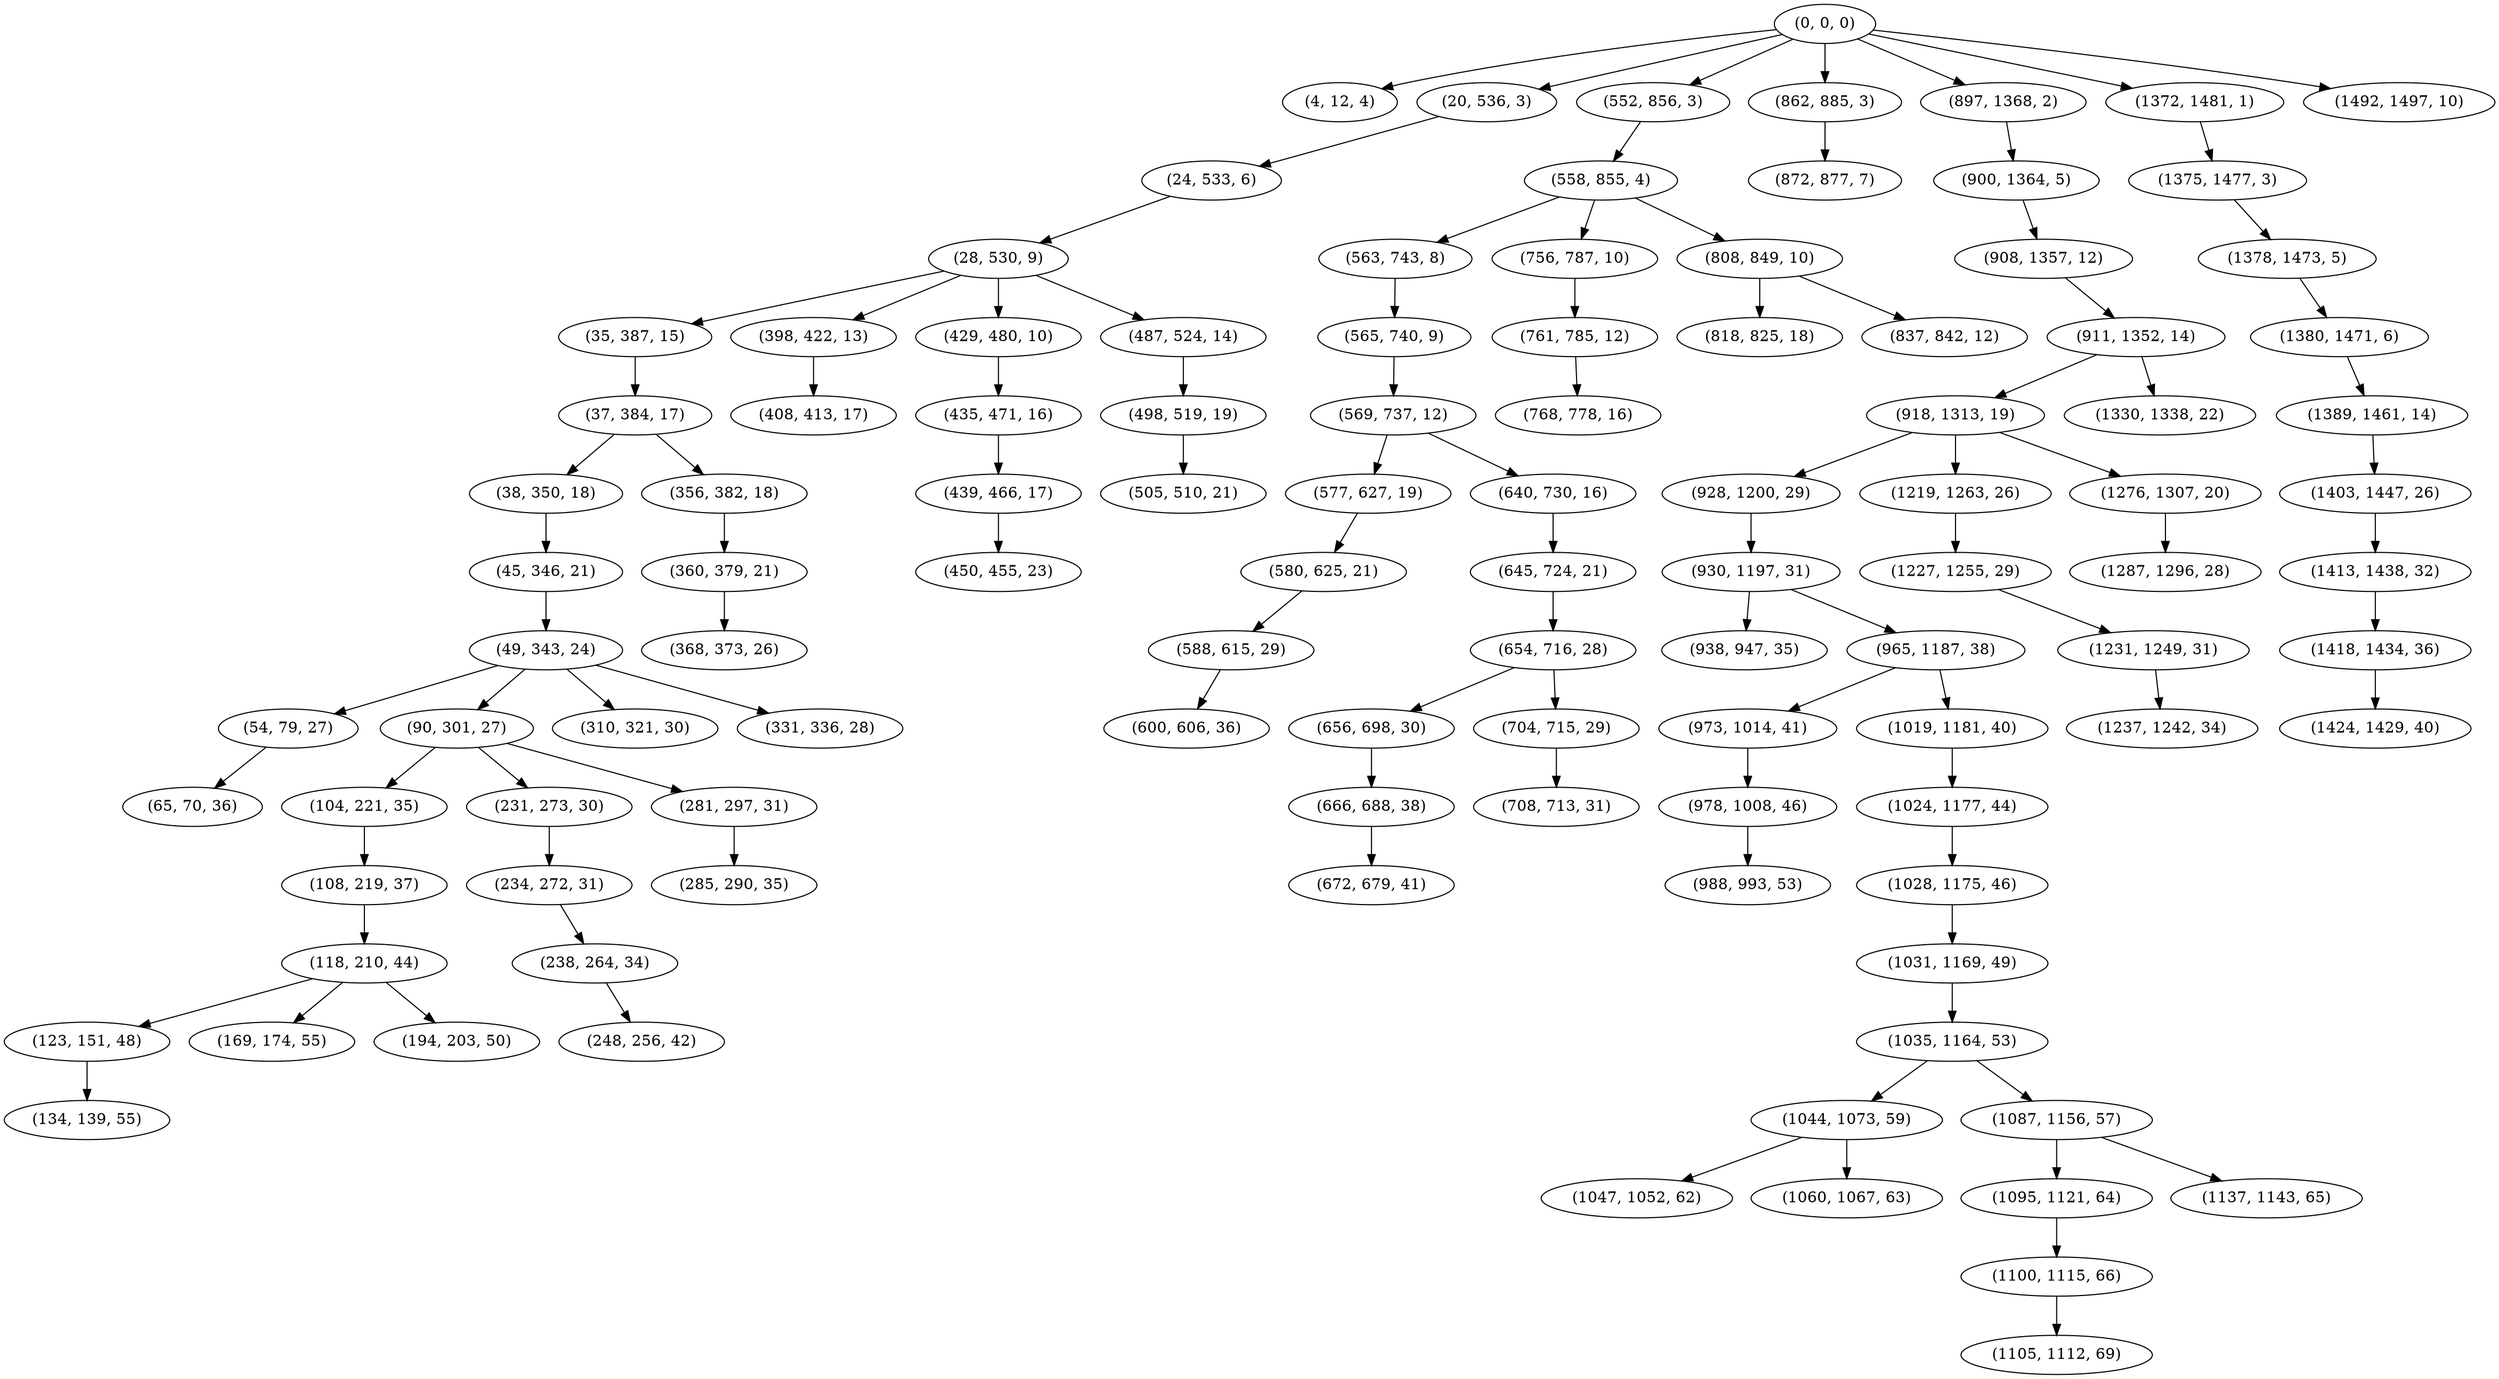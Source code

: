 digraph tree {
    "(0, 0, 0)";
    "(4, 12, 4)";
    "(20, 536, 3)";
    "(24, 533, 6)";
    "(28, 530, 9)";
    "(35, 387, 15)";
    "(37, 384, 17)";
    "(38, 350, 18)";
    "(45, 346, 21)";
    "(49, 343, 24)";
    "(54, 79, 27)";
    "(65, 70, 36)";
    "(90, 301, 27)";
    "(104, 221, 35)";
    "(108, 219, 37)";
    "(118, 210, 44)";
    "(123, 151, 48)";
    "(134, 139, 55)";
    "(169, 174, 55)";
    "(194, 203, 50)";
    "(231, 273, 30)";
    "(234, 272, 31)";
    "(238, 264, 34)";
    "(248, 256, 42)";
    "(281, 297, 31)";
    "(285, 290, 35)";
    "(310, 321, 30)";
    "(331, 336, 28)";
    "(356, 382, 18)";
    "(360, 379, 21)";
    "(368, 373, 26)";
    "(398, 422, 13)";
    "(408, 413, 17)";
    "(429, 480, 10)";
    "(435, 471, 16)";
    "(439, 466, 17)";
    "(450, 455, 23)";
    "(487, 524, 14)";
    "(498, 519, 19)";
    "(505, 510, 21)";
    "(552, 856, 3)";
    "(558, 855, 4)";
    "(563, 743, 8)";
    "(565, 740, 9)";
    "(569, 737, 12)";
    "(577, 627, 19)";
    "(580, 625, 21)";
    "(588, 615, 29)";
    "(600, 606, 36)";
    "(640, 730, 16)";
    "(645, 724, 21)";
    "(654, 716, 28)";
    "(656, 698, 30)";
    "(666, 688, 38)";
    "(672, 679, 41)";
    "(704, 715, 29)";
    "(708, 713, 31)";
    "(756, 787, 10)";
    "(761, 785, 12)";
    "(768, 778, 16)";
    "(808, 849, 10)";
    "(818, 825, 18)";
    "(837, 842, 12)";
    "(862, 885, 3)";
    "(872, 877, 7)";
    "(897, 1368, 2)";
    "(900, 1364, 5)";
    "(908, 1357, 12)";
    "(911, 1352, 14)";
    "(918, 1313, 19)";
    "(928, 1200, 29)";
    "(930, 1197, 31)";
    "(938, 947, 35)";
    "(965, 1187, 38)";
    "(973, 1014, 41)";
    "(978, 1008, 46)";
    "(988, 993, 53)";
    "(1019, 1181, 40)";
    "(1024, 1177, 44)";
    "(1028, 1175, 46)";
    "(1031, 1169, 49)";
    "(1035, 1164, 53)";
    "(1044, 1073, 59)";
    "(1047, 1052, 62)";
    "(1060, 1067, 63)";
    "(1087, 1156, 57)";
    "(1095, 1121, 64)";
    "(1100, 1115, 66)";
    "(1105, 1112, 69)";
    "(1137, 1143, 65)";
    "(1219, 1263, 26)";
    "(1227, 1255, 29)";
    "(1231, 1249, 31)";
    "(1237, 1242, 34)";
    "(1276, 1307, 20)";
    "(1287, 1296, 28)";
    "(1330, 1338, 22)";
    "(1372, 1481, 1)";
    "(1375, 1477, 3)";
    "(1378, 1473, 5)";
    "(1380, 1471, 6)";
    "(1389, 1461, 14)";
    "(1403, 1447, 26)";
    "(1413, 1438, 32)";
    "(1418, 1434, 36)";
    "(1424, 1429, 40)";
    "(1492, 1497, 10)";
    "(0, 0, 0)" -> "(4, 12, 4)";
    "(0, 0, 0)" -> "(20, 536, 3)";
    "(0, 0, 0)" -> "(552, 856, 3)";
    "(0, 0, 0)" -> "(862, 885, 3)";
    "(0, 0, 0)" -> "(897, 1368, 2)";
    "(0, 0, 0)" -> "(1372, 1481, 1)";
    "(0, 0, 0)" -> "(1492, 1497, 10)";
    "(20, 536, 3)" -> "(24, 533, 6)";
    "(24, 533, 6)" -> "(28, 530, 9)";
    "(28, 530, 9)" -> "(35, 387, 15)";
    "(28, 530, 9)" -> "(398, 422, 13)";
    "(28, 530, 9)" -> "(429, 480, 10)";
    "(28, 530, 9)" -> "(487, 524, 14)";
    "(35, 387, 15)" -> "(37, 384, 17)";
    "(37, 384, 17)" -> "(38, 350, 18)";
    "(37, 384, 17)" -> "(356, 382, 18)";
    "(38, 350, 18)" -> "(45, 346, 21)";
    "(45, 346, 21)" -> "(49, 343, 24)";
    "(49, 343, 24)" -> "(54, 79, 27)";
    "(49, 343, 24)" -> "(90, 301, 27)";
    "(49, 343, 24)" -> "(310, 321, 30)";
    "(49, 343, 24)" -> "(331, 336, 28)";
    "(54, 79, 27)" -> "(65, 70, 36)";
    "(90, 301, 27)" -> "(104, 221, 35)";
    "(90, 301, 27)" -> "(231, 273, 30)";
    "(90, 301, 27)" -> "(281, 297, 31)";
    "(104, 221, 35)" -> "(108, 219, 37)";
    "(108, 219, 37)" -> "(118, 210, 44)";
    "(118, 210, 44)" -> "(123, 151, 48)";
    "(118, 210, 44)" -> "(169, 174, 55)";
    "(118, 210, 44)" -> "(194, 203, 50)";
    "(123, 151, 48)" -> "(134, 139, 55)";
    "(231, 273, 30)" -> "(234, 272, 31)";
    "(234, 272, 31)" -> "(238, 264, 34)";
    "(238, 264, 34)" -> "(248, 256, 42)";
    "(281, 297, 31)" -> "(285, 290, 35)";
    "(356, 382, 18)" -> "(360, 379, 21)";
    "(360, 379, 21)" -> "(368, 373, 26)";
    "(398, 422, 13)" -> "(408, 413, 17)";
    "(429, 480, 10)" -> "(435, 471, 16)";
    "(435, 471, 16)" -> "(439, 466, 17)";
    "(439, 466, 17)" -> "(450, 455, 23)";
    "(487, 524, 14)" -> "(498, 519, 19)";
    "(498, 519, 19)" -> "(505, 510, 21)";
    "(552, 856, 3)" -> "(558, 855, 4)";
    "(558, 855, 4)" -> "(563, 743, 8)";
    "(558, 855, 4)" -> "(756, 787, 10)";
    "(558, 855, 4)" -> "(808, 849, 10)";
    "(563, 743, 8)" -> "(565, 740, 9)";
    "(565, 740, 9)" -> "(569, 737, 12)";
    "(569, 737, 12)" -> "(577, 627, 19)";
    "(569, 737, 12)" -> "(640, 730, 16)";
    "(577, 627, 19)" -> "(580, 625, 21)";
    "(580, 625, 21)" -> "(588, 615, 29)";
    "(588, 615, 29)" -> "(600, 606, 36)";
    "(640, 730, 16)" -> "(645, 724, 21)";
    "(645, 724, 21)" -> "(654, 716, 28)";
    "(654, 716, 28)" -> "(656, 698, 30)";
    "(654, 716, 28)" -> "(704, 715, 29)";
    "(656, 698, 30)" -> "(666, 688, 38)";
    "(666, 688, 38)" -> "(672, 679, 41)";
    "(704, 715, 29)" -> "(708, 713, 31)";
    "(756, 787, 10)" -> "(761, 785, 12)";
    "(761, 785, 12)" -> "(768, 778, 16)";
    "(808, 849, 10)" -> "(818, 825, 18)";
    "(808, 849, 10)" -> "(837, 842, 12)";
    "(862, 885, 3)" -> "(872, 877, 7)";
    "(897, 1368, 2)" -> "(900, 1364, 5)";
    "(900, 1364, 5)" -> "(908, 1357, 12)";
    "(908, 1357, 12)" -> "(911, 1352, 14)";
    "(911, 1352, 14)" -> "(918, 1313, 19)";
    "(911, 1352, 14)" -> "(1330, 1338, 22)";
    "(918, 1313, 19)" -> "(928, 1200, 29)";
    "(918, 1313, 19)" -> "(1219, 1263, 26)";
    "(918, 1313, 19)" -> "(1276, 1307, 20)";
    "(928, 1200, 29)" -> "(930, 1197, 31)";
    "(930, 1197, 31)" -> "(938, 947, 35)";
    "(930, 1197, 31)" -> "(965, 1187, 38)";
    "(965, 1187, 38)" -> "(973, 1014, 41)";
    "(965, 1187, 38)" -> "(1019, 1181, 40)";
    "(973, 1014, 41)" -> "(978, 1008, 46)";
    "(978, 1008, 46)" -> "(988, 993, 53)";
    "(1019, 1181, 40)" -> "(1024, 1177, 44)";
    "(1024, 1177, 44)" -> "(1028, 1175, 46)";
    "(1028, 1175, 46)" -> "(1031, 1169, 49)";
    "(1031, 1169, 49)" -> "(1035, 1164, 53)";
    "(1035, 1164, 53)" -> "(1044, 1073, 59)";
    "(1035, 1164, 53)" -> "(1087, 1156, 57)";
    "(1044, 1073, 59)" -> "(1047, 1052, 62)";
    "(1044, 1073, 59)" -> "(1060, 1067, 63)";
    "(1087, 1156, 57)" -> "(1095, 1121, 64)";
    "(1087, 1156, 57)" -> "(1137, 1143, 65)";
    "(1095, 1121, 64)" -> "(1100, 1115, 66)";
    "(1100, 1115, 66)" -> "(1105, 1112, 69)";
    "(1219, 1263, 26)" -> "(1227, 1255, 29)";
    "(1227, 1255, 29)" -> "(1231, 1249, 31)";
    "(1231, 1249, 31)" -> "(1237, 1242, 34)";
    "(1276, 1307, 20)" -> "(1287, 1296, 28)";
    "(1372, 1481, 1)" -> "(1375, 1477, 3)";
    "(1375, 1477, 3)" -> "(1378, 1473, 5)";
    "(1378, 1473, 5)" -> "(1380, 1471, 6)";
    "(1380, 1471, 6)" -> "(1389, 1461, 14)";
    "(1389, 1461, 14)" -> "(1403, 1447, 26)";
    "(1403, 1447, 26)" -> "(1413, 1438, 32)";
    "(1413, 1438, 32)" -> "(1418, 1434, 36)";
    "(1418, 1434, 36)" -> "(1424, 1429, 40)";
}
